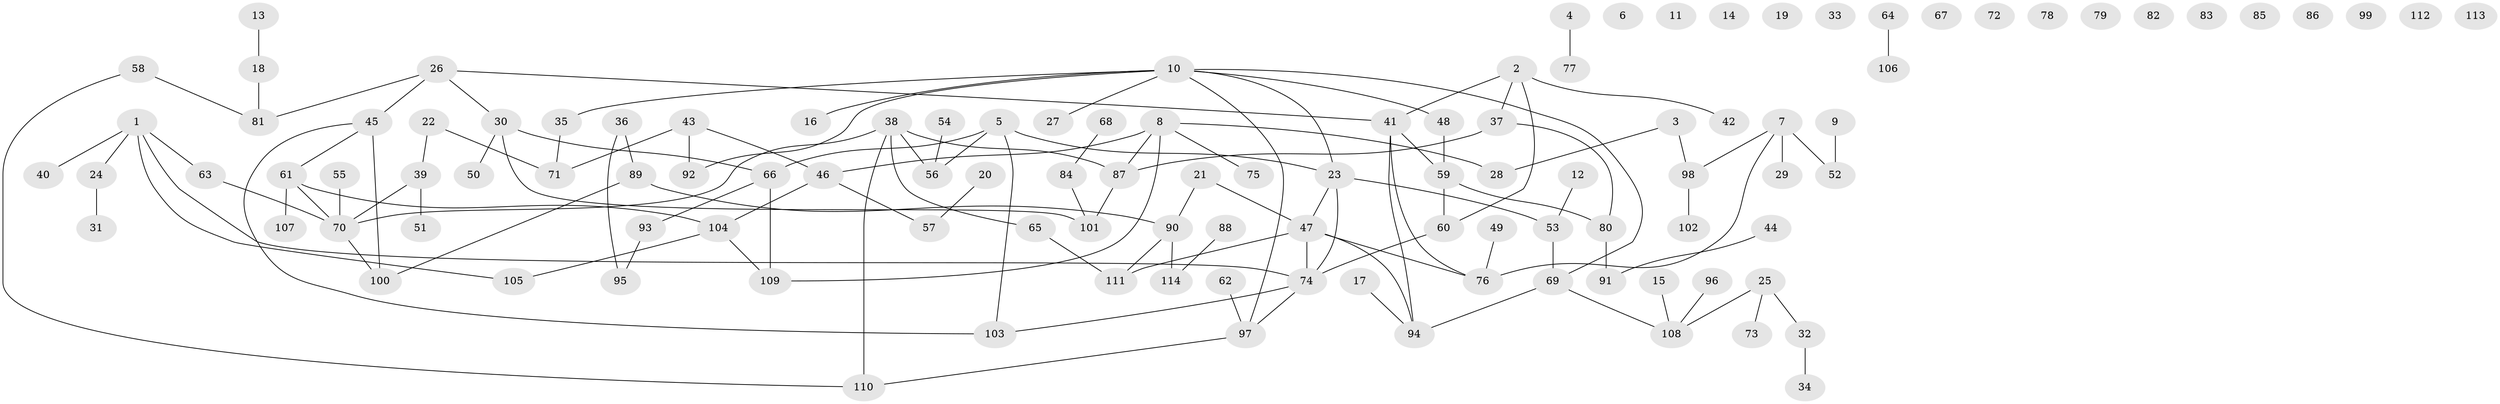 // Generated by graph-tools (version 1.1) at 2025/13/03/09/25 04:13:07]
// undirected, 114 vertices, 126 edges
graph export_dot {
graph [start="1"]
  node [color=gray90,style=filled];
  1;
  2;
  3;
  4;
  5;
  6;
  7;
  8;
  9;
  10;
  11;
  12;
  13;
  14;
  15;
  16;
  17;
  18;
  19;
  20;
  21;
  22;
  23;
  24;
  25;
  26;
  27;
  28;
  29;
  30;
  31;
  32;
  33;
  34;
  35;
  36;
  37;
  38;
  39;
  40;
  41;
  42;
  43;
  44;
  45;
  46;
  47;
  48;
  49;
  50;
  51;
  52;
  53;
  54;
  55;
  56;
  57;
  58;
  59;
  60;
  61;
  62;
  63;
  64;
  65;
  66;
  67;
  68;
  69;
  70;
  71;
  72;
  73;
  74;
  75;
  76;
  77;
  78;
  79;
  80;
  81;
  82;
  83;
  84;
  85;
  86;
  87;
  88;
  89;
  90;
  91;
  92;
  93;
  94;
  95;
  96;
  97;
  98;
  99;
  100;
  101;
  102;
  103;
  104;
  105;
  106;
  107;
  108;
  109;
  110;
  111;
  112;
  113;
  114;
  1 -- 24;
  1 -- 40;
  1 -- 63;
  1 -- 74;
  1 -- 105;
  2 -- 37;
  2 -- 41;
  2 -- 42;
  2 -- 60;
  3 -- 28;
  3 -- 98;
  4 -- 77;
  5 -- 23;
  5 -- 56;
  5 -- 66;
  5 -- 103;
  7 -- 29;
  7 -- 52;
  7 -- 76;
  7 -- 98;
  8 -- 28;
  8 -- 46;
  8 -- 75;
  8 -- 87;
  8 -- 109;
  9 -- 52;
  10 -- 16;
  10 -- 23;
  10 -- 27;
  10 -- 35;
  10 -- 48;
  10 -- 69;
  10 -- 92;
  10 -- 97;
  12 -- 53;
  13 -- 18;
  15 -- 108;
  17 -- 94;
  18 -- 81;
  20 -- 57;
  21 -- 47;
  21 -- 90;
  22 -- 39;
  22 -- 71;
  23 -- 47;
  23 -- 53;
  23 -- 74;
  24 -- 31;
  25 -- 32;
  25 -- 73;
  25 -- 108;
  26 -- 30;
  26 -- 41;
  26 -- 45;
  26 -- 81;
  30 -- 50;
  30 -- 66;
  30 -- 101;
  32 -- 34;
  35 -- 71;
  36 -- 89;
  36 -- 95;
  37 -- 80;
  37 -- 87;
  38 -- 56;
  38 -- 65;
  38 -- 70;
  38 -- 87;
  38 -- 110;
  39 -- 51;
  39 -- 70;
  41 -- 59;
  41 -- 76;
  41 -- 94;
  43 -- 46;
  43 -- 71;
  43 -- 92;
  44 -- 91;
  45 -- 61;
  45 -- 100;
  45 -- 103;
  46 -- 57;
  46 -- 104;
  47 -- 74;
  47 -- 76;
  47 -- 94;
  47 -- 111;
  48 -- 59;
  49 -- 76;
  53 -- 69;
  54 -- 56;
  55 -- 70;
  58 -- 81;
  58 -- 110;
  59 -- 60;
  59 -- 80;
  60 -- 74;
  61 -- 70;
  61 -- 104;
  61 -- 107;
  62 -- 97;
  63 -- 70;
  64 -- 106;
  65 -- 111;
  66 -- 93;
  66 -- 109;
  68 -- 84;
  69 -- 94;
  69 -- 108;
  70 -- 100;
  74 -- 97;
  74 -- 103;
  80 -- 91;
  84 -- 101;
  87 -- 101;
  88 -- 114;
  89 -- 90;
  89 -- 100;
  90 -- 111;
  90 -- 114;
  93 -- 95;
  96 -- 108;
  97 -- 110;
  98 -- 102;
  104 -- 105;
  104 -- 109;
}
